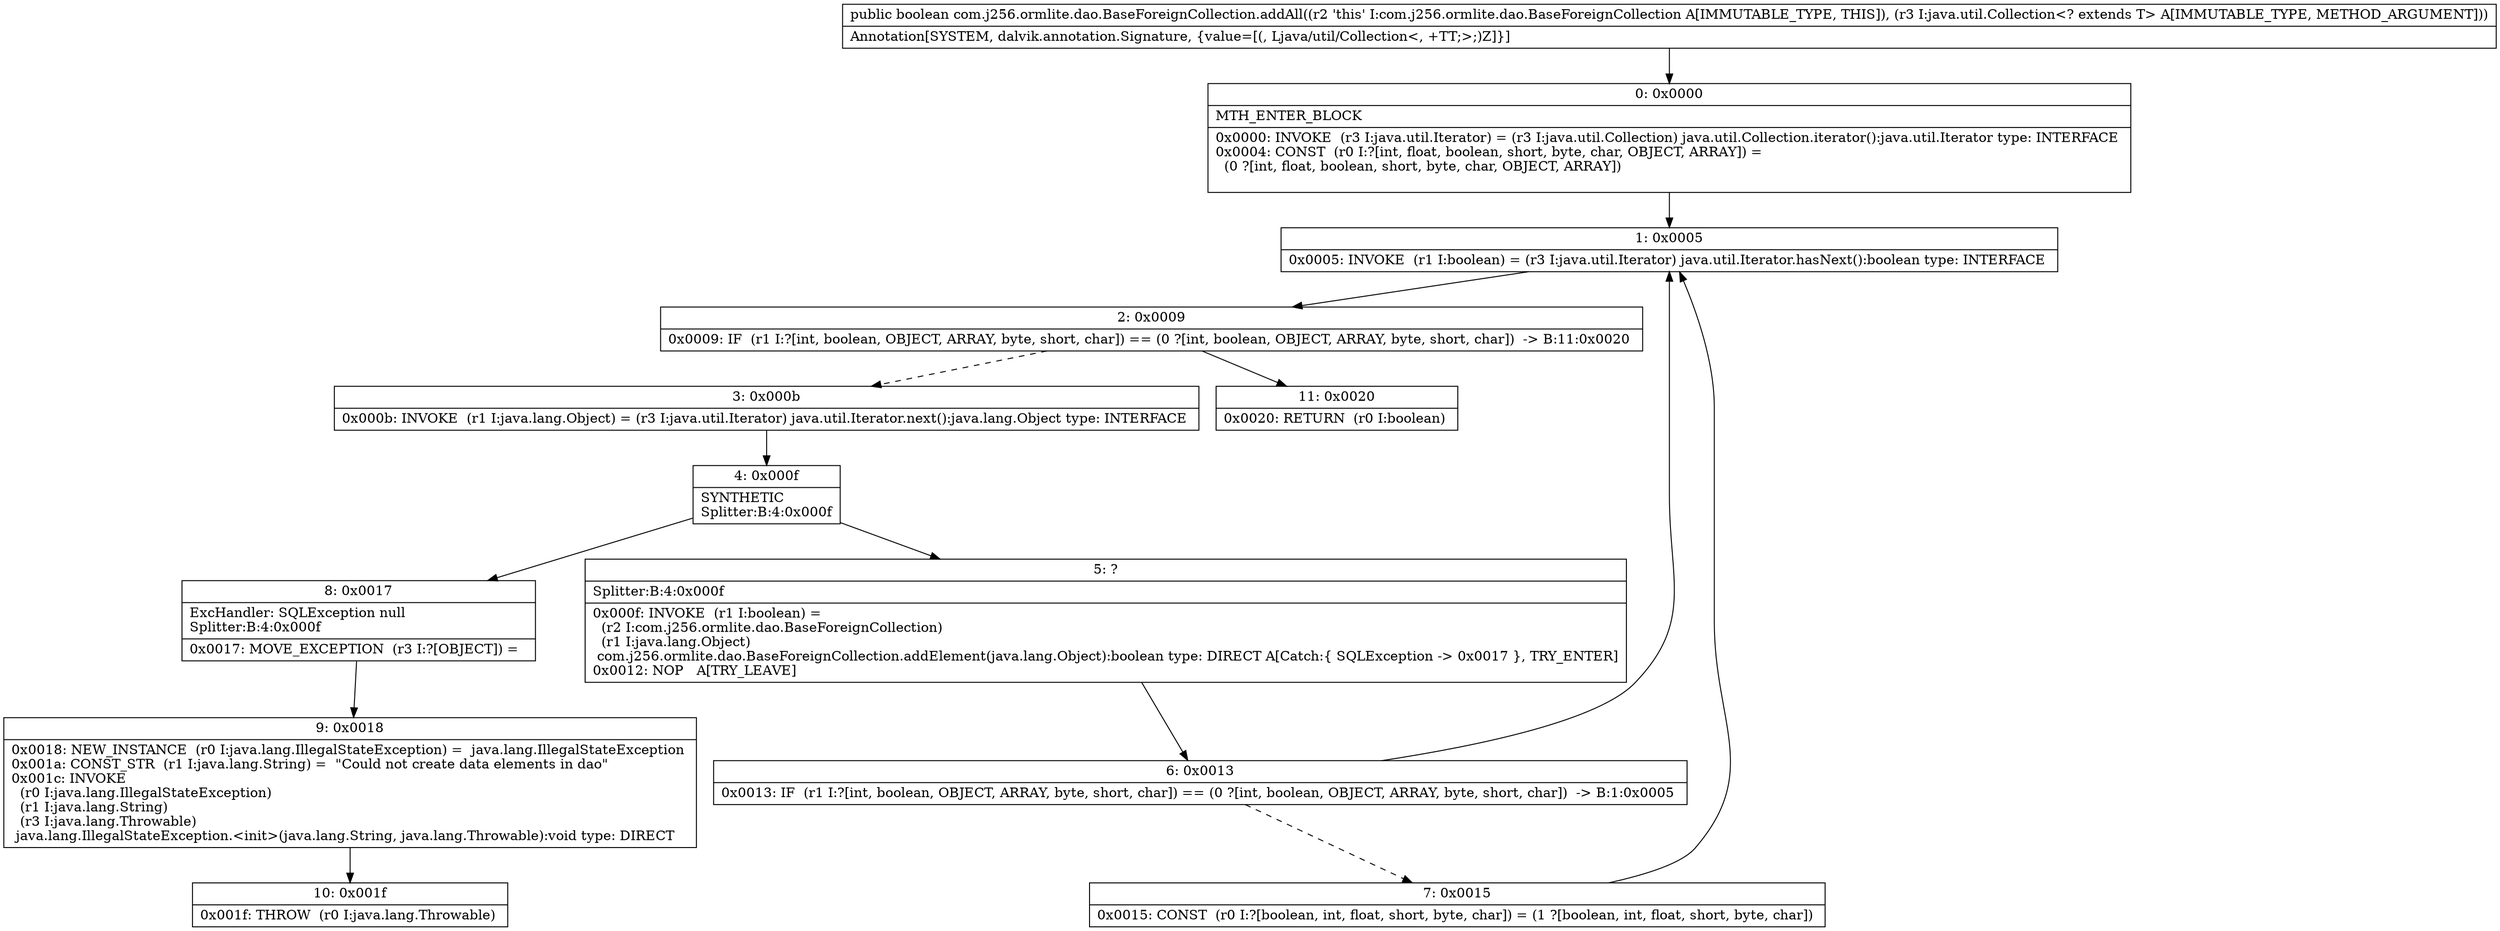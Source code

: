 digraph "CFG forcom.j256.ormlite.dao.BaseForeignCollection.addAll(Ljava\/util\/Collection;)Z" {
Node_0 [shape=record,label="{0\:\ 0x0000|MTH_ENTER_BLOCK\l|0x0000: INVOKE  (r3 I:java.util.Iterator) = (r3 I:java.util.Collection) java.util.Collection.iterator():java.util.Iterator type: INTERFACE \l0x0004: CONST  (r0 I:?[int, float, boolean, short, byte, char, OBJECT, ARRAY]) = \l  (0 ?[int, float, boolean, short, byte, char, OBJECT, ARRAY])\l \l}"];
Node_1 [shape=record,label="{1\:\ 0x0005|0x0005: INVOKE  (r1 I:boolean) = (r3 I:java.util.Iterator) java.util.Iterator.hasNext():boolean type: INTERFACE \l}"];
Node_2 [shape=record,label="{2\:\ 0x0009|0x0009: IF  (r1 I:?[int, boolean, OBJECT, ARRAY, byte, short, char]) == (0 ?[int, boolean, OBJECT, ARRAY, byte, short, char])  \-\> B:11:0x0020 \l}"];
Node_3 [shape=record,label="{3\:\ 0x000b|0x000b: INVOKE  (r1 I:java.lang.Object) = (r3 I:java.util.Iterator) java.util.Iterator.next():java.lang.Object type: INTERFACE \l}"];
Node_4 [shape=record,label="{4\:\ 0x000f|SYNTHETIC\lSplitter:B:4:0x000f\l}"];
Node_5 [shape=record,label="{5\:\ ?|Splitter:B:4:0x000f\l|0x000f: INVOKE  (r1 I:boolean) = \l  (r2 I:com.j256.ormlite.dao.BaseForeignCollection)\l  (r1 I:java.lang.Object)\l com.j256.ormlite.dao.BaseForeignCollection.addElement(java.lang.Object):boolean type: DIRECT A[Catch:\{ SQLException \-\> 0x0017 \}, TRY_ENTER]\l0x0012: NOP   A[TRY_LEAVE]\l}"];
Node_6 [shape=record,label="{6\:\ 0x0013|0x0013: IF  (r1 I:?[int, boolean, OBJECT, ARRAY, byte, short, char]) == (0 ?[int, boolean, OBJECT, ARRAY, byte, short, char])  \-\> B:1:0x0005 \l}"];
Node_7 [shape=record,label="{7\:\ 0x0015|0x0015: CONST  (r0 I:?[boolean, int, float, short, byte, char]) = (1 ?[boolean, int, float, short, byte, char]) \l}"];
Node_8 [shape=record,label="{8\:\ 0x0017|ExcHandler: SQLException null\lSplitter:B:4:0x000f\l|0x0017: MOVE_EXCEPTION  (r3 I:?[OBJECT]) =  \l}"];
Node_9 [shape=record,label="{9\:\ 0x0018|0x0018: NEW_INSTANCE  (r0 I:java.lang.IllegalStateException) =  java.lang.IllegalStateException \l0x001a: CONST_STR  (r1 I:java.lang.String) =  \"Could not create data elements in dao\" \l0x001c: INVOKE  \l  (r0 I:java.lang.IllegalStateException)\l  (r1 I:java.lang.String)\l  (r3 I:java.lang.Throwable)\l java.lang.IllegalStateException.\<init\>(java.lang.String, java.lang.Throwable):void type: DIRECT \l}"];
Node_10 [shape=record,label="{10\:\ 0x001f|0x001f: THROW  (r0 I:java.lang.Throwable) \l}"];
Node_11 [shape=record,label="{11\:\ 0x0020|0x0020: RETURN  (r0 I:boolean) \l}"];
MethodNode[shape=record,label="{public boolean com.j256.ormlite.dao.BaseForeignCollection.addAll((r2 'this' I:com.j256.ormlite.dao.BaseForeignCollection A[IMMUTABLE_TYPE, THIS]), (r3 I:java.util.Collection\<? extends T\> A[IMMUTABLE_TYPE, METHOD_ARGUMENT]))  | Annotation[SYSTEM, dalvik.annotation.Signature, \{value=[(, Ljava\/util\/Collection\<, +TT;\>;)Z]\}]\l}"];
MethodNode -> Node_0;
Node_0 -> Node_1;
Node_1 -> Node_2;
Node_2 -> Node_3[style=dashed];
Node_2 -> Node_11;
Node_3 -> Node_4;
Node_4 -> Node_5;
Node_4 -> Node_8;
Node_5 -> Node_6;
Node_6 -> Node_1;
Node_6 -> Node_7[style=dashed];
Node_7 -> Node_1;
Node_8 -> Node_9;
Node_9 -> Node_10;
}

